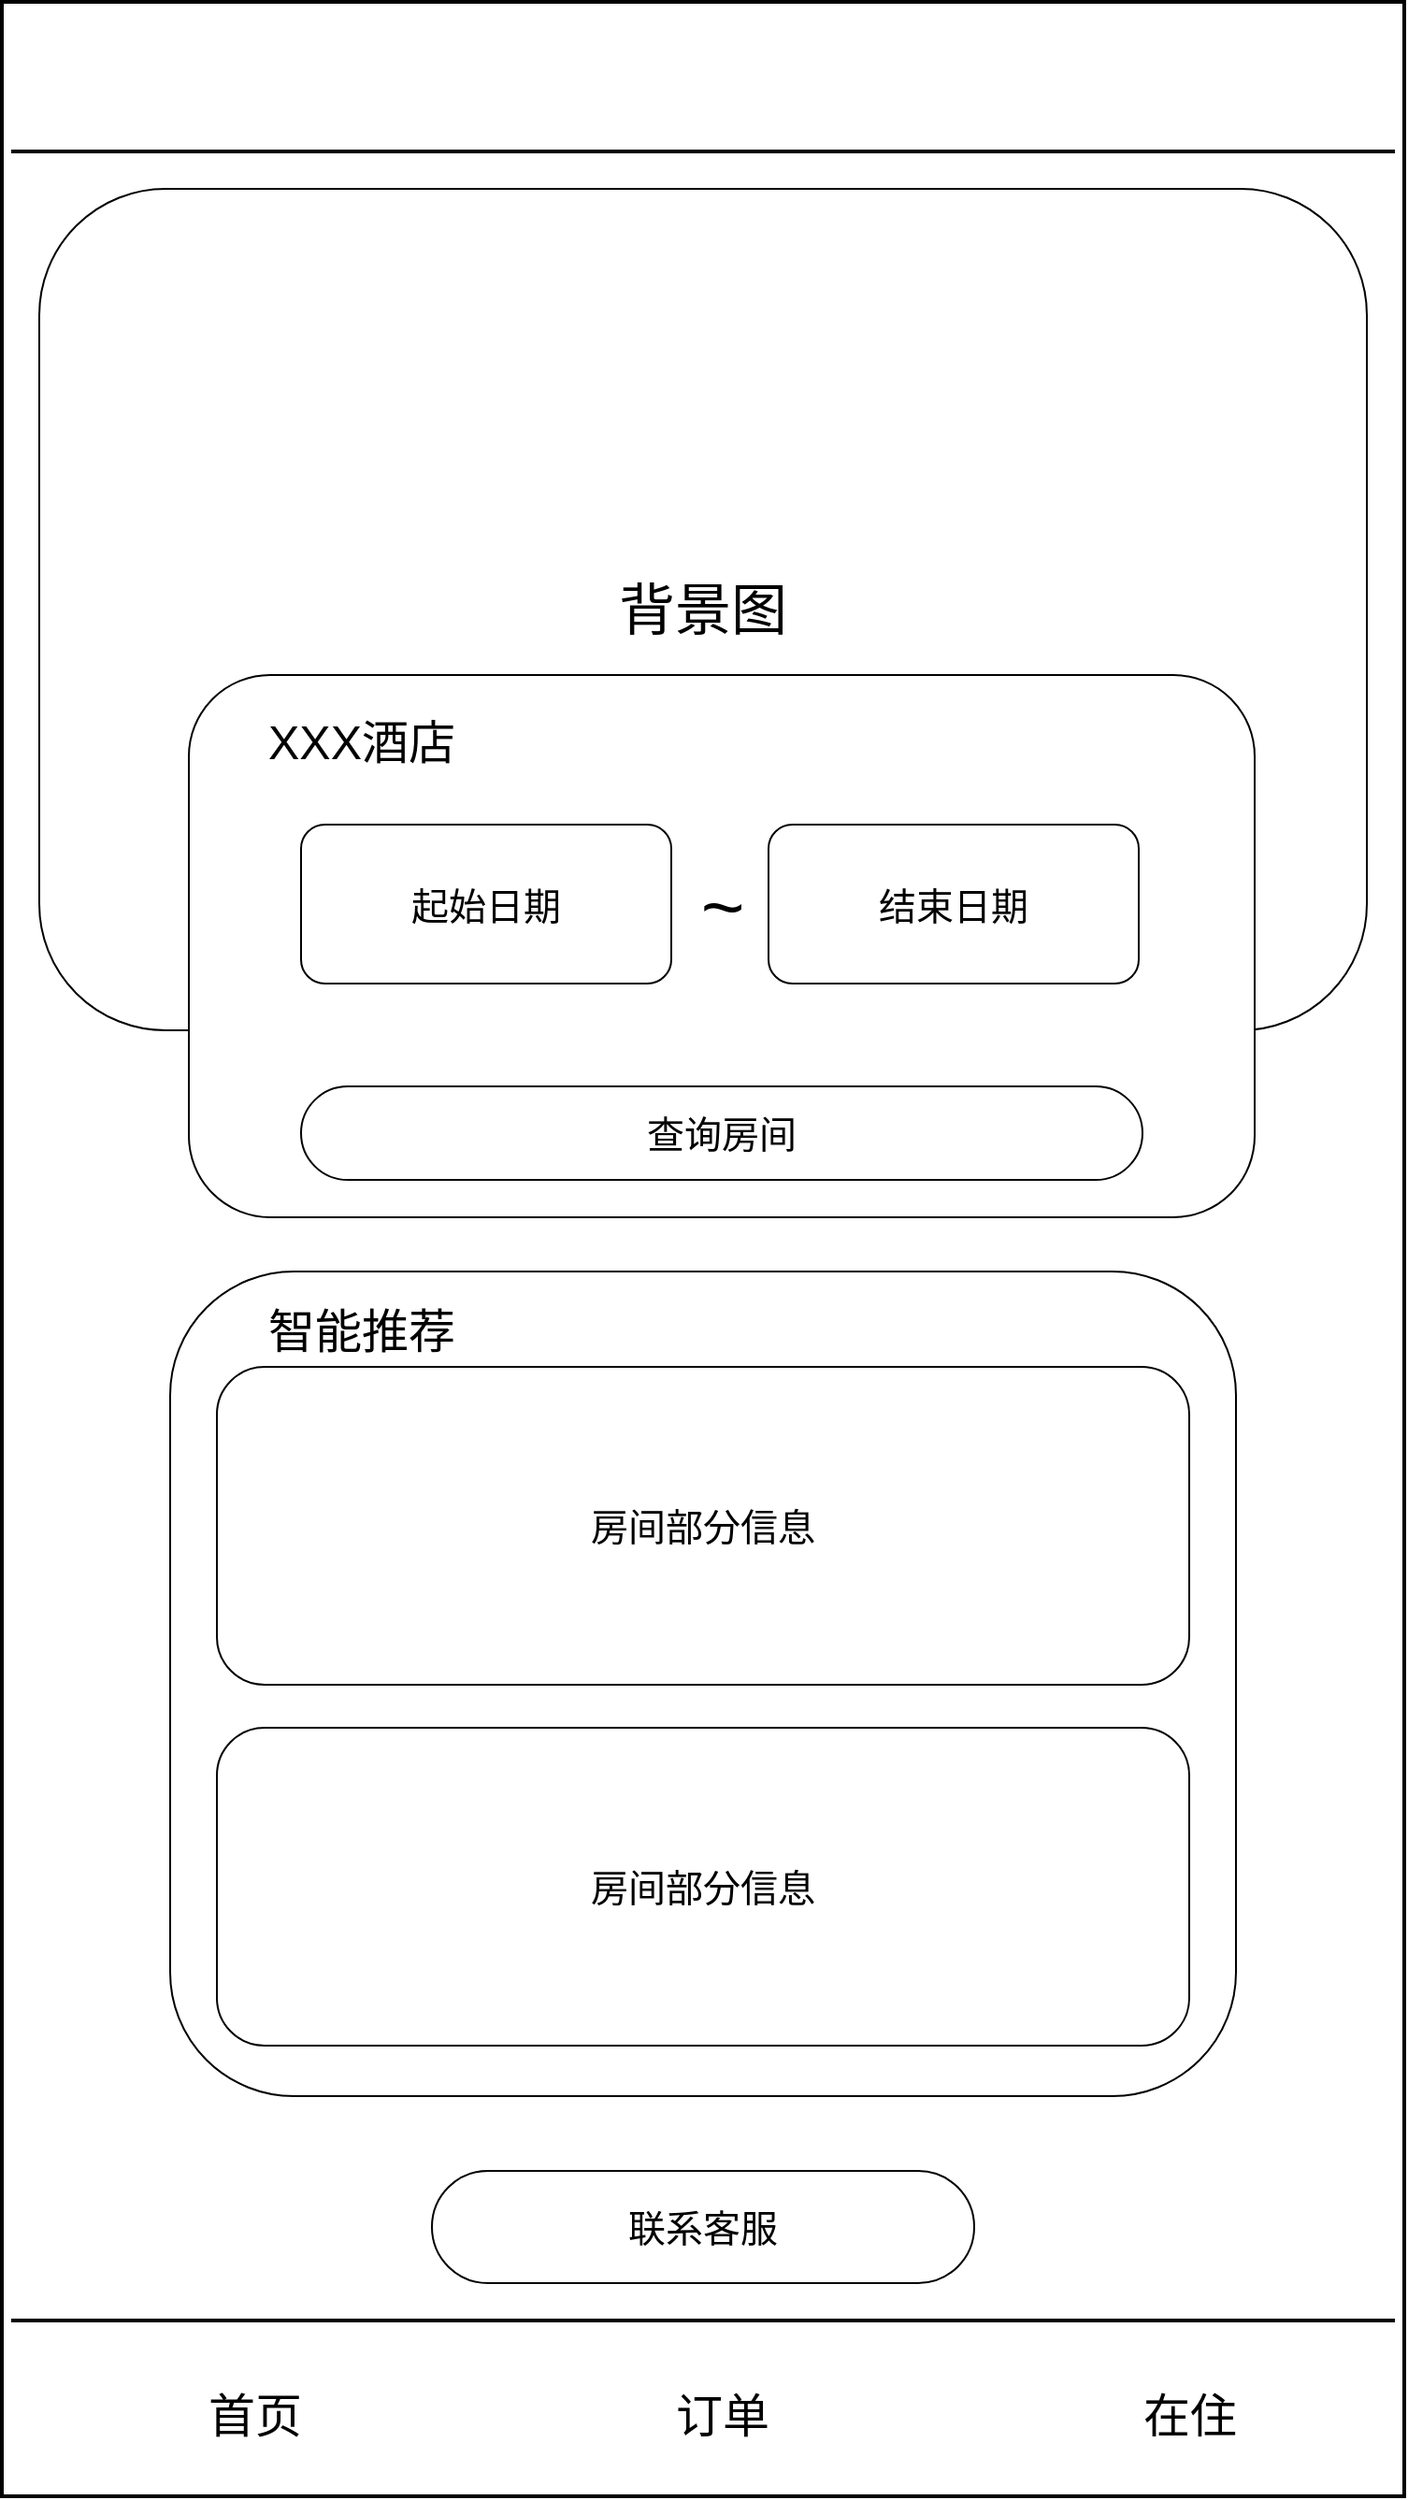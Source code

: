 <mxfile version="14.6.13" type="device"><diagram id="qeIcESHxNYZsPf52-kRL" name="第 1 页"><mxGraphModel dx="1084" dy="821" grid="1" gridSize="10" guides="1" tooltips="1" connect="1" arrows="1" fold="1" page="1" pageScale="1" pageWidth="1654" pageHeight="1169" math="0" shadow="0"><root><mxCell id="0"/><mxCell id="1" parent="0"/><mxCell id="RZ1unqloBdVjZc4T8JTc-10" value="" style="rounded=1;whiteSpace=wrap;html=1;fontSize=20;arcSize=0;strokeWidth=2;" parent="1" vertex="1"><mxGeometry x="510" y="90" width="750" height="1334" as="geometry"/></mxCell><mxCell id="RZ1unqloBdVjZc4T8JTc-11" value="" style="line;strokeWidth=2;html=1;" parent="1" vertex="1"><mxGeometry x="515" y="160" width="740" height="20" as="geometry"/></mxCell><mxCell id="RZ1unqloBdVjZc4T8JTc-2" value="&lt;font style=&quot;font-size: 30px&quot;&gt;背景图&lt;/font&gt;" style="rounded=1;whiteSpace=wrap;html=1;" parent="1" vertex="1"><mxGeometry x="530" y="190" width="710" height="450" as="geometry"/></mxCell><mxCell id="RZ1unqloBdVjZc4T8JTc-3" value="" style="rounded=1;whiteSpace=wrap;html=1;" parent="1" vertex="1"><mxGeometry x="610" y="450" width="570" height="290" as="geometry"/></mxCell><mxCell id="RZ1unqloBdVjZc4T8JTc-4" value="&lt;font style=&quot;font-size: 20px&quot;&gt;起始日期&lt;/font&gt;" style="rounded=1;whiteSpace=wrap;html=1;" parent="1" vertex="1"><mxGeometry x="670" y="530" width="198" height="85" as="geometry"/></mxCell><mxCell id="RZ1unqloBdVjZc4T8JTc-5" value="&lt;font style=&quot;font-size: 20px&quot;&gt;结束日期&lt;/font&gt;" style="rounded=1;whiteSpace=wrap;html=1;" parent="1" vertex="1"><mxGeometry x="920" y="530" width="198" height="85" as="geometry"/></mxCell><mxCell id="RZ1unqloBdVjZc4T8JTc-6" value="&lt;font style=&quot;font-size: 25px&quot;&gt;XXX酒店&lt;/font&gt;" style="text;html=1;align=center;verticalAlign=middle;resizable=0;points=[];autosize=1;strokeColor=none;" parent="1" vertex="1"><mxGeometry x="642" y="475" width="120" height="20" as="geometry"/></mxCell><mxCell id="RZ1unqloBdVjZc4T8JTc-7" value="&lt;font style=&quot;font-size: 20px&quot;&gt;查询房间&lt;/font&gt;" style="rounded=1;whiteSpace=wrap;html=1;arcSize=50;" parent="1" vertex="1"><mxGeometry x="670" y="670" width="450" height="50" as="geometry"/></mxCell><mxCell id="RZ1unqloBdVjZc4T8JTc-8" value="&lt;font style=&quot;font-size: 40px&quot;&gt;~&lt;/font&gt;" style="text;html=1;align=center;verticalAlign=middle;resizable=0;points=[];autosize=1;strokeColor=none;" parent="1" vertex="1"><mxGeometry x="875" y="557.5" width="40" height="30" as="geometry"/></mxCell><mxCell id="RZ1unqloBdVjZc4T8JTc-9" value="" style="rounded=1;whiteSpace=wrap;html=1;" parent="1" vertex="1"><mxGeometry x="600" y="769" width="570" height="441" as="geometry"/></mxCell><mxCell id="RZ1unqloBdVjZc4T8JTc-12" value="" style="line;strokeWidth=2;html=1;" parent="1" vertex="1"><mxGeometry x="515" y="1320" width="740" height="20" as="geometry"/></mxCell><mxCell id="RZ1unqloBdVjZc4T8JTc-13" value="&lt;font style=&quot;font-size: 25px&quot;&gt;首页&lt;/font&gt;" style="text;html=1;align=center;verticalAlign=middle;resizable=0;points=[];autosize=1;strokeColor=none;" parent="1" vertex="1"><mxGeometry x="610" y="1370" width="70" height="20" as="geometry"/></mxCell><mxCell id="RZ1unqloBdVjZc4T8JTc-14" value="&lt;span style=&quot;font-size: 25px&quot;&gt;订单&lt;/span&gt;" style="text;html=1;align=center;verticalAlign=middle;resizable=0;points=[];autosize=1;strokeColor=none;" parent="1" vertex="1"><mxGeometry x="860" y="1370" width="70" height="20" as="geometry"/></mxCell><mxCell id="RZ1unqloBdVjZc4T8JTc-15" value="&lt;span style=&quot;font-size: 25px&quot;&gt;在住&lt;/span&gt;" style="text;html=1;align=center;verticalAlign=middle;resizable=0;points=[];autosize=1;strokeColor=none;" parent="1" vertex="1"><mxGeometry x="1110" y="1370" width="70" height="20" as="geometry"/></mxCell><mxCell id="RZ1unqloBdVjZc4T8JTc-16" value="&lt;font style=&quot;font-size: 25px&quot;&gt;智能推荐&lt;/font&gt;" style="text;html=1;align=center;verticalAlign=middle;resizable=0;points=[];autosize=1;strokeColor=none;" parent="1" vertex="1"><mxGeometry x="642" y="790" width="120" height="20" as="geometry"/></mxCell><mxCell id="RZ1unqloBdVjZc4T8JTc-17" value="&lt;font style=&quot;font-size: 20px&quot;&gt;房间部分信息&lt;/font&gt;" style="rounded=1;whiteSpace=wrap;html=1;" parent="1" vertex="1"><mxGeometry x="625" y="820" width="520" height="170" as="geometry"/></mxCell><mxCell id="RZ1unqloBdVjZc4T8JTc-21" value="&lt;span style=&quot;font-size: 20px&quot;&gt;房间部分信息&lt;/span&gt;" style="rounded=1;whiteSpace=wrap;html=1;" parent="1" vertex="1"><mxGeometry x="625" y="1013" width="520" height="170" as="geometry"/></mxCell><mxCell id="RZ1unqloBdVjZc4T8JTc-22" value="&lt;font style=&quot;font-size: 20px&quot;&gt;联系客服&lt;/font&gt;" style="rounded=1;whiteSpace=wrap;html=1;arcSize=50;" parent="1" vertex="1"><mxGeometry x="740" y="1250" width="290" height="60" as="geometry"/></mxCell></root></mxGraphModel></diagram></mxfile>